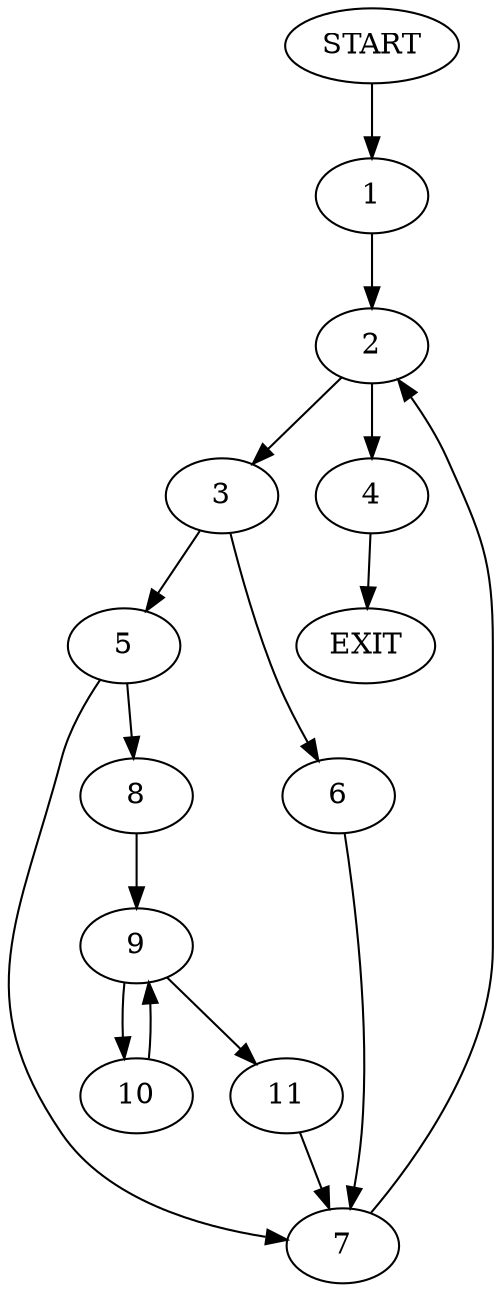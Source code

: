 digraph {
0 [label="START"]
12 [label="EXIT"]
0 -> 1
1 -> 2
2 -> 3
2 -> 4
3 -> 5
3 -> 6
4 -> 12
6 -> 7
5 -> 7
5 -> 8
7 -> 2
8 -> 9
9 -> 10
9 -> 11
11 -> 7
10 -> 9
}
